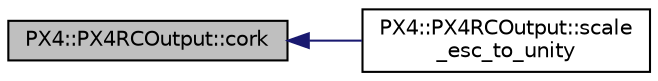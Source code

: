digraph "PX4::PX4RCOutput::cork"
{
 // INTERACTIVE_SVG=YES
  edge [fontname="Helvetica",fontsize="10",labelfontname="Helvetica",labelfontsize="10"];
  node [fontname="Helvetica",fontsize="10",shape=record];
  rankdir="LR";
  Node1 [label="PX4::PX4RCOutput::cork",height=0.2,width=0.4,color="black", fillcolor="grey75", style="filled", fontcolor="black"];
  Node1 -> Node2 [dir="back",color="midnightblue",fontsize="10",style="solid",fontname="Helvetica"];
  Node2 [label="PX4::PX4RCOutput::scale\l_esc_to_unity",height=0.2,width=0.4,color="black", fillcolor="white", style="filled",URL="$classPX4_1_1PX4RCOutput.html#a80a7c949d64a1bce8ddaab21a0df8bb6"];
}
